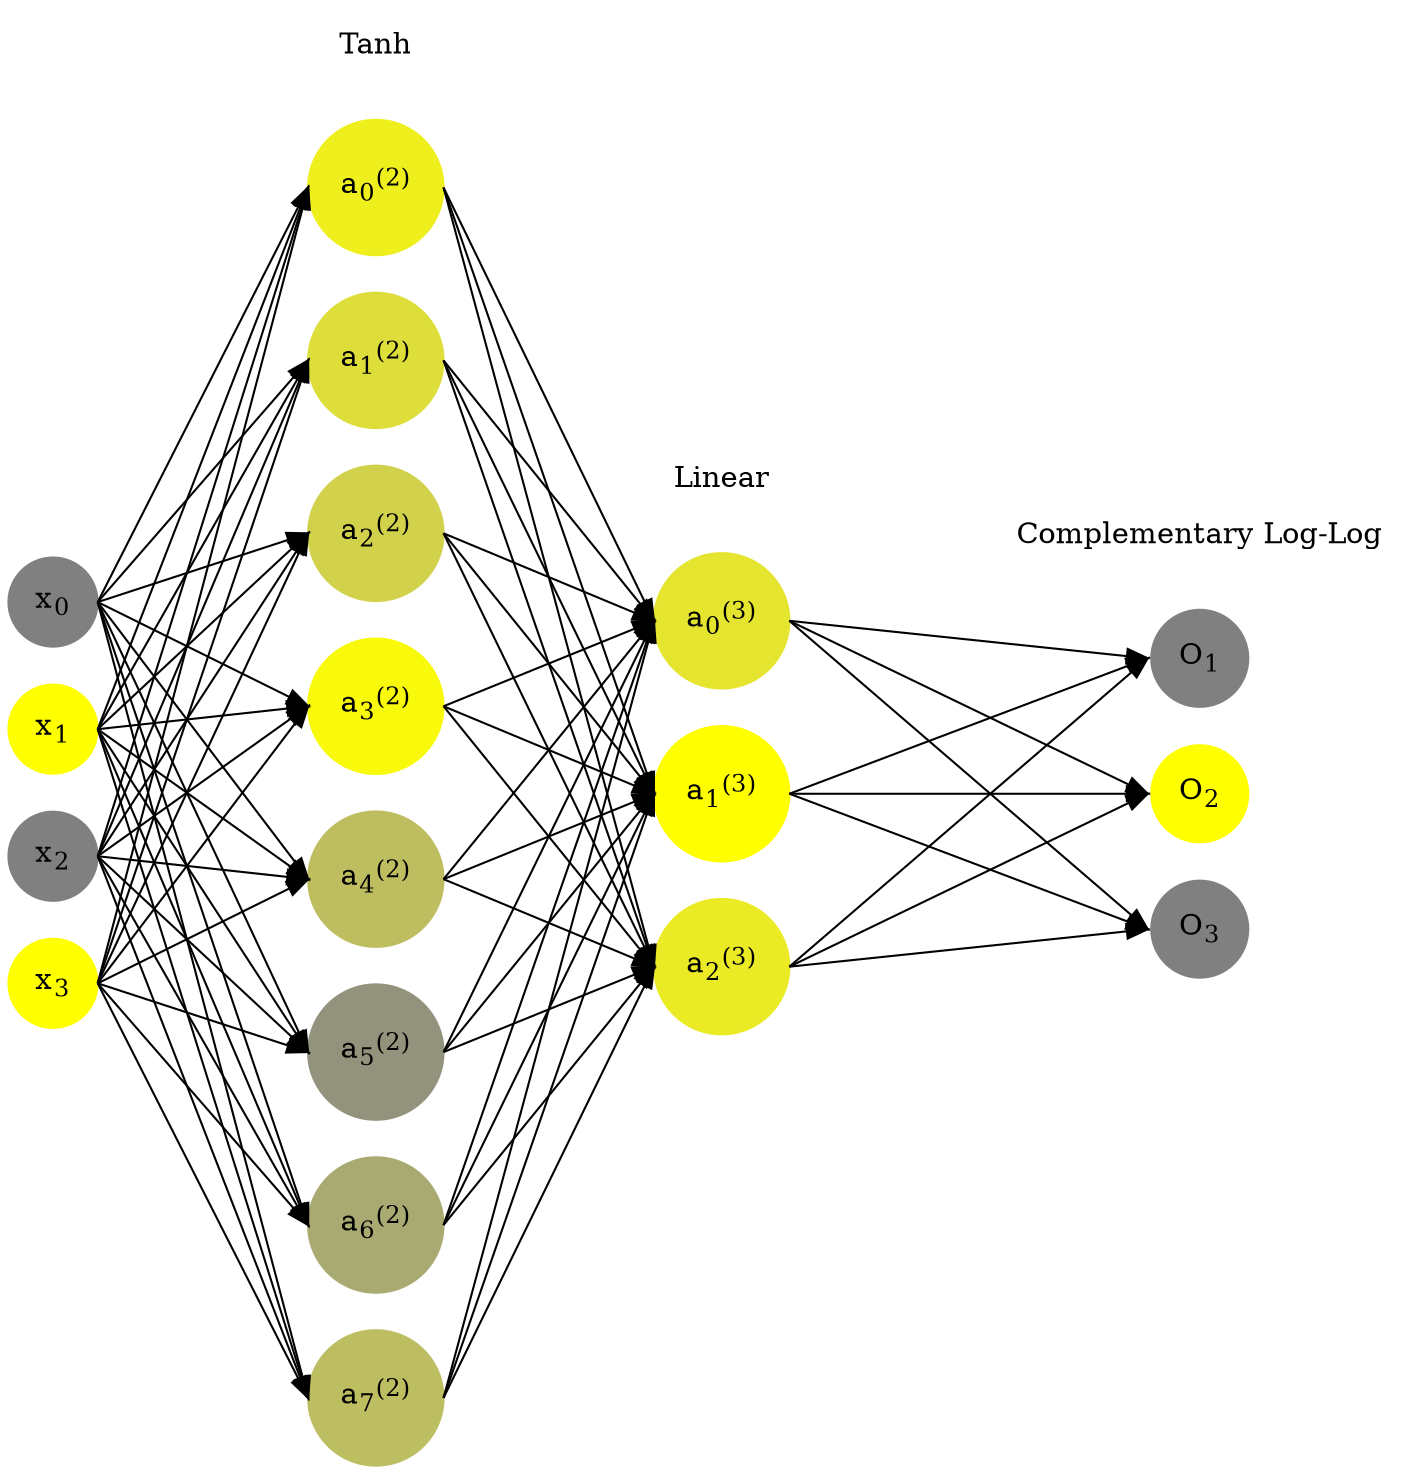 digraph G {
	rankdir = LR;
	splines=false;
	edge[style=invis];
	ranksep= 1.4;
	{
	node [shape=circle, color="0.1667, 0.0, 0.5", style=filled, fillcolor="0.1667, 0.0, 0.5"];
	x0 [label=<x<sub>0</sub>>];
	}
	{
	node [shape=circle, color="0.1667, 1.0, 1.0", style=filled, fillcolor="0.1667, 1.0, 1.0"];
	x1 [label=<x<sub>1</sub>>];
	}
	{
	node [shape=circle, color="0.1667, 0.0, 0.5", style=filled, fillcolor="0.1667, 0.0, 0.5"];
	x2 [label=<x<sub>2</sub>>];
	}
	{
	node [shape=circle, color="0.1667, 1.0, 1.0", style=filled, fillcolor="0.1667, 1.0, 1.0"];
	x3 [label=<x<sub>3</sub>>];
	}
	{
	node [shape=circle, color="0.1667, 0.871630, 0.935815", style=filled, fillcolor="0.1667, 0.871630, 0.935815"];
	a02 [label=<a<sub>0</sub><sup>(2)</sup>>];
	}
	{
	node [shape=circle, color="0.1667, 0.736406, 0.868203", style=filled, fillcolor="0.1667, 0.736406, 0.868203"];
	a12 [label=<a<sub>1</sub><sup>(2)</sup>>];
	}
	{
	node [shape=circle, color="0.1667, 0.640310, 0.820155", style=filled, fillcolor="0.1667, 0.640310, 0.820155"];
	a22 [label=<a<sub>2</sub><sup>(2)</sup>>];
	}
	{
	node [shape=circle, color="0.1667, 0.948623, 0.974311", style=filled, fillcolor="0.1667, 0.948623, 0.974311"];
	a32 [label=<a<sub>3</sub><sup>(2)</sup>>];
	}
	{
	node [shape=circle, color="0.1667, 0.490328, 0.745164", style=filled, fillcolor="0.1667, 0.490328, 0.745164"];
	a42 [label=<a<sub>4</sub><sup>(2)</sup>>];
	}
	{
	node [shape=circle, color="0.1667, 0.149999, 0.575000", style=filled, fillcolor="0.1667, 0.149999, 0.575000"];
	a52 [label=<a<sub>5</sub><sup>(2)</sup>>];
	}
	{
	node [shape=circle, color="0.1667, 0.323220, 0.661610", style=filled, fillcolor="0.1667, 0.323220, 0.661610"];
	a62 [label=<a<sub>6</sub><sup>(2)</sup>>];
	}
	{
	node [shape=circle, color="0.1667, 0.476773, 0.738387", style=filled, fillcolor="0.1667, 0.476773, 0.738387"];
	a72 [label=<a<sub>7</sub><sup>(2)</sup>>];
	}
	{
	node [shape=circle, color="0.1667, 0.794556, 0.897278", style=filled, fillcolor="0.1667, 0.794556, 0.897278"];
	a03 [label=<a<sub>0</sub><sup>(3)</sup>>];
	}
	{
	node [shape=circle, color="0.1667, 3.124388, 2.062194", style=filled, fillcolor="0.1667, 3.124388, 2.062194"];
	a13 [label=<a<sub>1</sub><sup>(3)</sup>>];
	}
	{
	node [shape=circle, color="0.1667, 0.841982, 0.920991", style=filled, fillcolor="0.1667, 0.841982, 0.920991"];
	a23 [label=<a<sub>2</sub><sup>(3)</sup>>];
	}
	{
	node [shape=circle, color="0.1667, 0.0, 0.5", style=filled, fillcolor="0.1667, 0.0, 0.5"];
	O1 [label=<O<sub>1</sub>>];
	}
	{
	node [shape=circle, color="0.1667, 1.0, 1.0", style=filled, fillcolor="0.1667, 1.0, 1.0"];
	O2 [label=<O<sub>2</sub>>];
	}
	{
	node [shape=circle, color="0.1667, 0.0, 0.5", style=filled, fillcolor="0.1667, 0.0, 0.5"];
	O3 [label=<O<sub>3</sub>>];
	}
	{
	rank=same;
	x0->x1->x2->x3;
	}
	{
	rank=same;
	a02->a12->a22->a32->a42->a52->a62->a72;
	}
	{
	rank=same;
	a03->a13->a23;
	}
	{
	rank=same;
	O1->O2->O3;
	}
	l1 [shape=plaintext,label="Tanh"];
	l1->a02;
	{rank=same; l1;a02};
	l2 [shape=plaintext,label="Linear"];
	l2->a03;
	{rank=same; l2;a03};
	l3 [shape=plaintext,label="Complementary Log-Log"];
	l3->O1;
	{rank=same; l3;O1};
edge[style=solid, tailport=e, headport=w];
	{x0;x1;x2;x3} -> {a02;a12;a22;a32;a42;a52;a62;a72};
	{a02;a12;a22;a32;a42;a52;a62;a72} -> {a03;a13;a23};
	{a03;a13;a23} -> {O1,O2,O3};
}